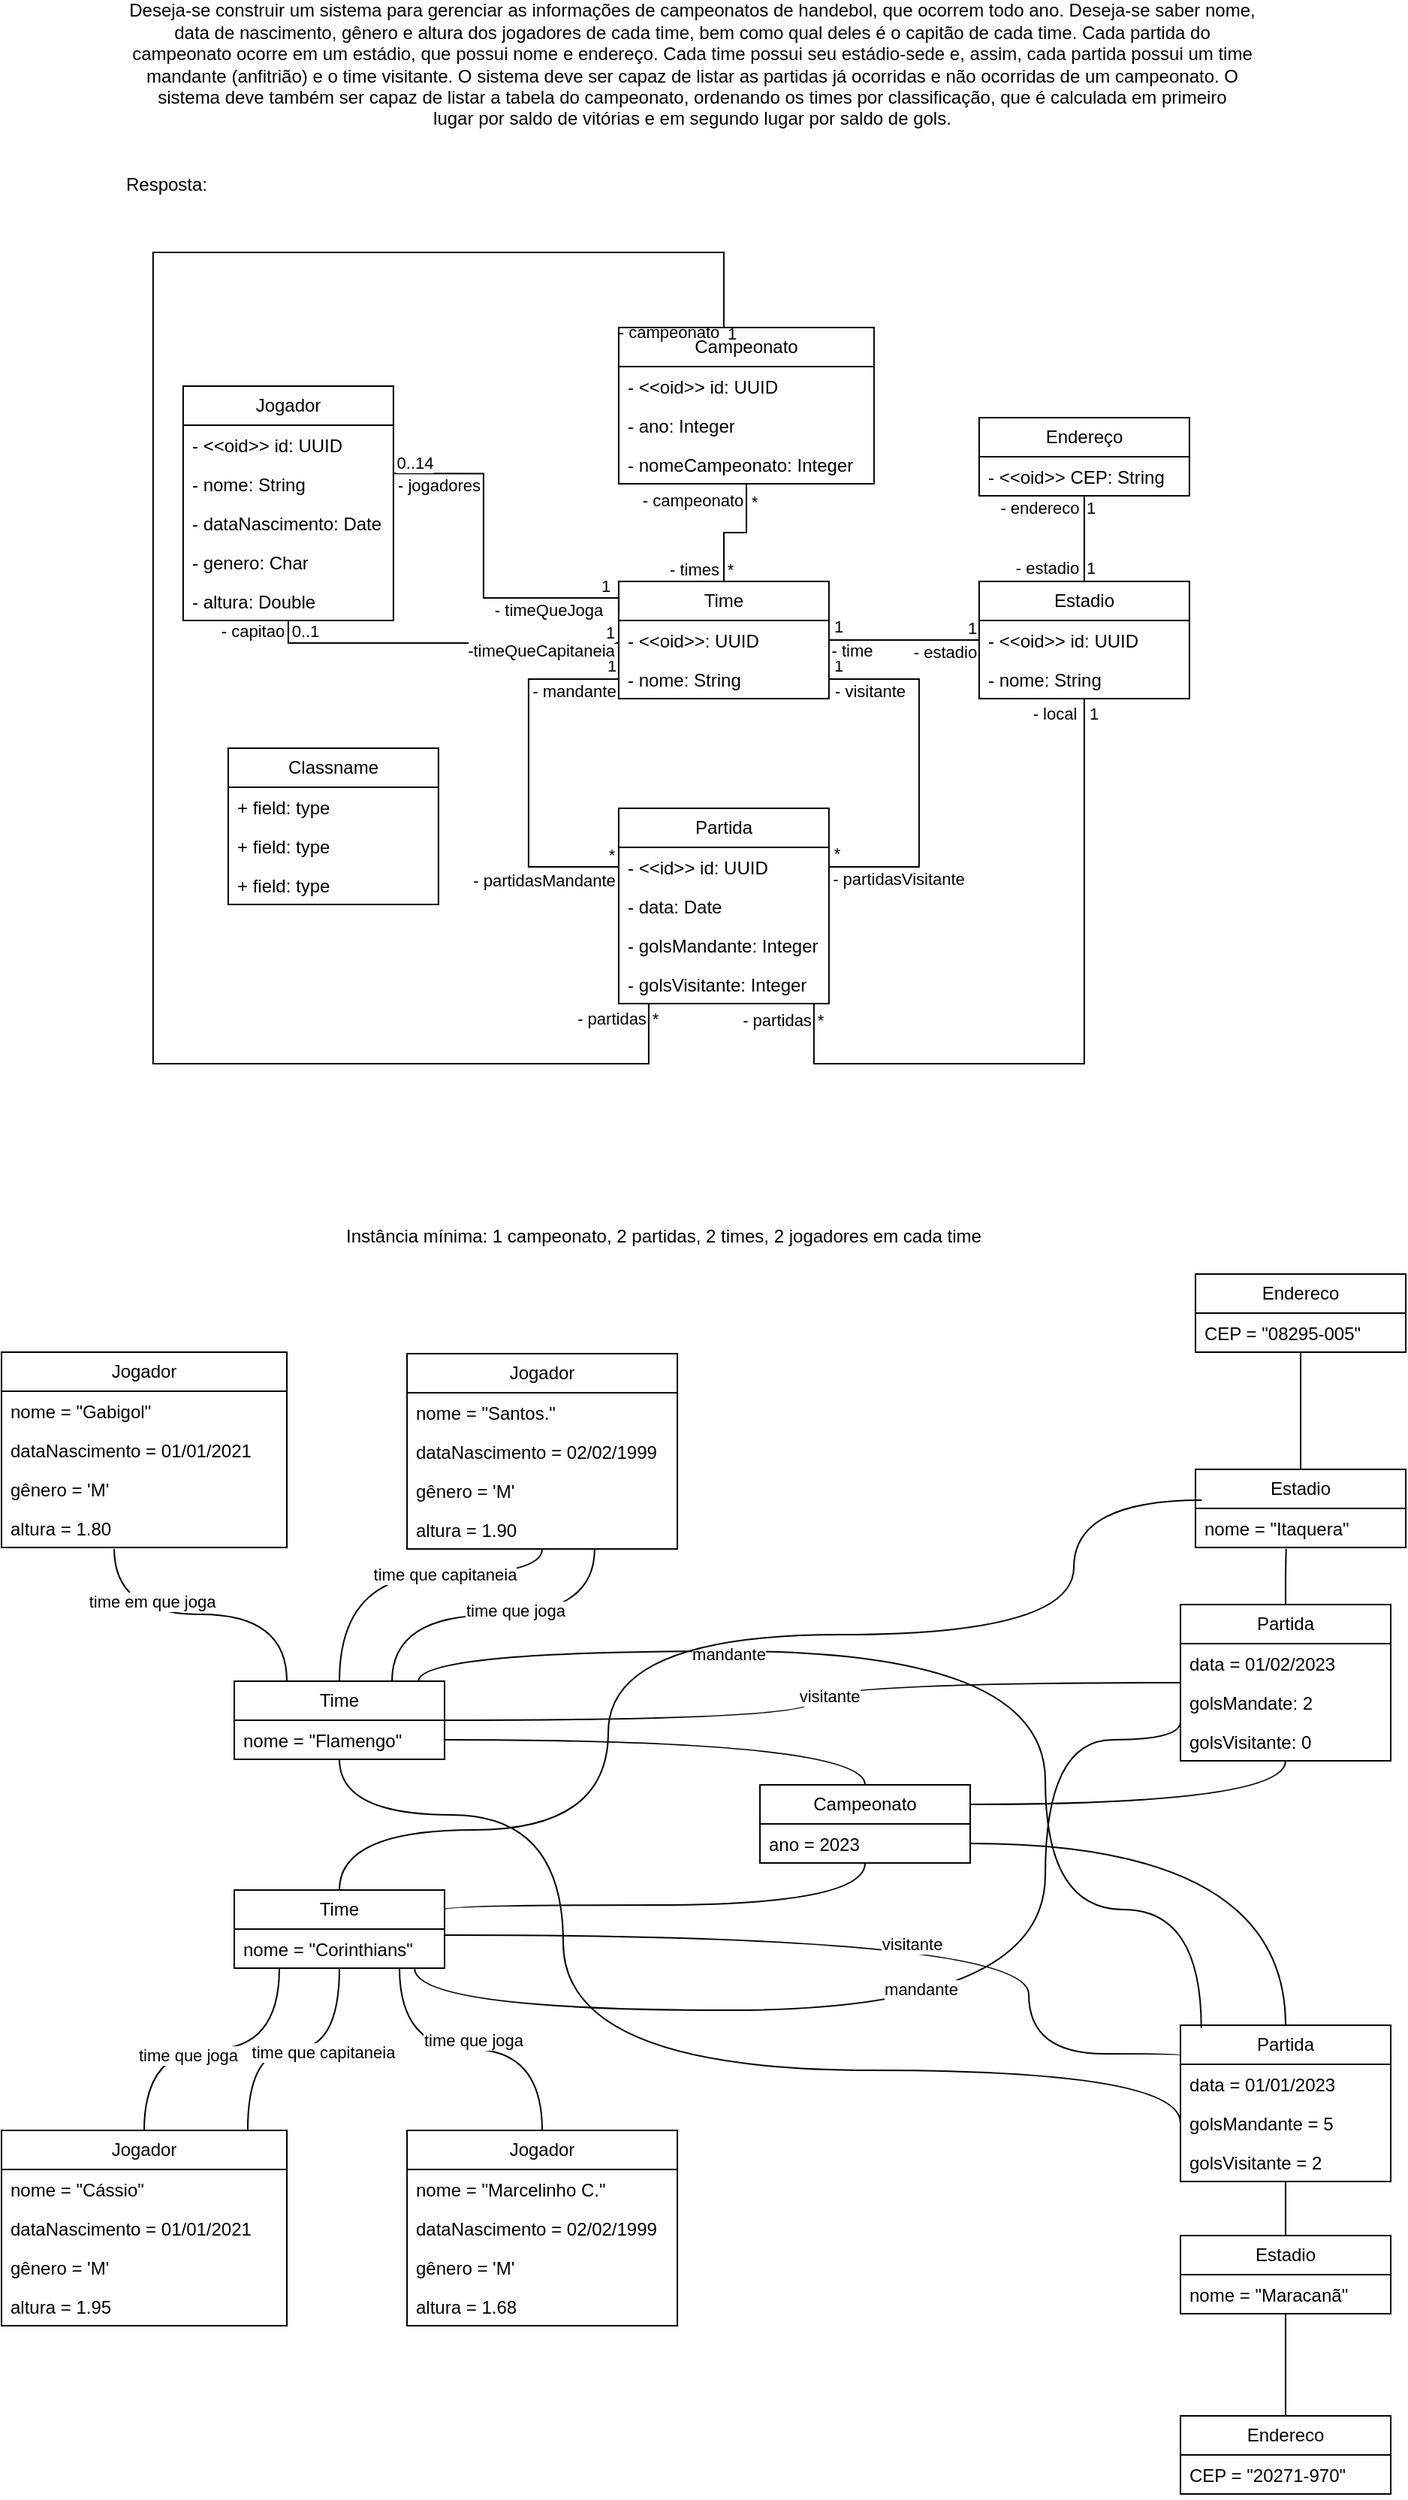 <mxfile version="21.2.8" type="device">
  <diagram id="C5RBs43oDa-KdzZeNtuy" name="Page-1">
    <mxGraphModel dx="2427" dy="958" grid="1" gridSize="10" guides="1" tooltips="1" connect="1" arrows="1" fold="1" page="1" pageScale="1" pageWidth="827" pageHeight="1169" math="0" shadow="0">
      <root>
        <mxCell id="WIyWlLk6GJQsqaUBKTNV-0" />
        <mxCell id="WIyWlLk6GJQsqaUBKTNV-1" parent="WIyWlLk6GJQsqaUBKTNV-0" />
        <mxCell id="G1ars9u8O8-HePyWM1Hm-0" value="&lt;div&gt;Deseja-se construir um sistema para gerenciar as informações de&amp;nbsp;&lt;span style=&quot;background-color: initial;&quot;&gt;campeonatos de handebol, que ocorrem todo ano. Deseja-se saber nome, data de nascimento, gênero e&amp;nbsp;&lt;/span&gt;&lt;span style=&quot;background-color: initial;&quot;&gt;altura dos jogadores de cada time, bem como qual deles é o capitão de cada time. Cada partida do&lt;/span&gt;&lt;/div&gt;&lt;div&gt;campeonato ocorre em um estádio, que possui nome e endereço. Cada time possui seu estádio-sede e,&amp;nbsp;&lt;span style=&quot;background-color: initial;&quot;&gt;assim, cada partida possui um time mandante (anfitrião) e o time visitante. O sistema deve ser capaz&amp;nbsp;&lt;/span&gt;&lt;span style=&quot;background-color: initial;&quot;&gt;de listar as partidas já ocorridas e não ocorridas de um campeonato. O sistema deve também ser capaz&amp;nbsp;&lt;/span&gt;&lt;span style=&quot;background-color: initial;&quot;&gt;de listar a tabela do campeonato, ordenando os times por classificação, que é calculada em primeiro&lt;/span&gt;&lt;/div&gt;&lt;div&gt;lugar por saldo de vitórias e em segundo lugar por saldo de gols.&lt;/div&gt;" style="text;html=1;strokeColor=none;fillColor=none;align=center;verticalAlign=middle;whiteSpace=wrap;rounded=0;" vertex="1" parent="WIyWlLk6GJQsqaUBKTNV-1">
          <mxGeometry x="40" y="80" width="760" height="30" as="geometry" />
        </mxCell>
        <mxCell id="G1ars9u8O8-HePyWM1Hm-1" value="Resposta:" style="text;html=1;strokeColor=none;fillColor=none;align=center;verticalAlign=middle;whiteSpace=wrap;rounded=0;" vertex="1" parent="WIyWlLk6GJQsqaUBKTNV-1">
          <mxGeometry x="40" y="160" width="60" height="30" as="geometry" />
        </mxCell>
        <mxCell id="G1ars9u8O8-HePyWM1Hm-2" value="Jogador" style="swimlane;fontStyle=0;childLayout=stackLayout;horizontal=1;startSize=26;fillColor=none;horizontalStack=0;resizeParent=1;resizeParentMax=0;resizeLast=0;collapsible=1;marginBottom=0;whiteSpace=wrap;html=1;" vertex="1" parent="WIyWlLk6GJQsqaUBKTNV-1">
          <mxGeometry x="80.95" y="309" width="140" height="156" as="geometry" />
        </mxCell>
        <mxCell id="G1ars9u8O8-HePyWM1Hm-3" value="- &amp;lt;&amp;lt;oid&amp;gt;&amp;gt; id: UUID" style="text;strokeColor=none;fillColor=none;align=left;verticalAlign=top;spacingLeft=4;spacingRight=4;overflow=hidden;rotatable=0;points=[[0,0.5],[1,0.5]];portConstraint=eastwest;whiteSpace=wrap;html=1;" vertex="1" parent="G1ars9u8O8-HePyWM1Hm-2">
          <mxGeometry y="26" width="140" height="26" as="geometry" />
        </mxCell>
        <mxCell id="G1ars9u8O8-HePyWM1Hm-4" value="- nome: String" style="text;strokeColor=none;fillColor=none;align=left;verticalAlign=top;spacingLeft=4;spacingRight=4;overflow=hidden;rotatable=0;points=[[0,0.5],[1,0.5]];portConstraint=eastwest;whiteSpace=wrap;html=1;" vertex="1" parent="G1ars9u8O8-HePyWM1Hm-2">
          <mxGeometry y="52" width="140" height="26" as="geometry" />
        </mxCell>
        <mxCell id="G1ars9u8O8-HePyWM1Hm-6" value="- dataNascimento: Date" style="text;strokeColor=none;fillColor=none;align=left;verticalAlign=top;spacingLeft=4;spacingRight=4;overflow=hidden;rotatable=0;points=[[0,0.5],[1,0.5]];portConstraint=eastwest;whiteSpace=wrap;html=1;" vertex="1" parent="G1ars9u8O8-HePyWM1Hm-2">
          <mxGeometry y="78" width="140" height="26" as="geometry" />
        </mxCell>
        <mxCell id="G1ars9u8O8-HePyWM1Hm-7" value="- genero: Char" style="text;strokeColor=none;fillColor=none;align=left;verticalAlign=top;spacingLeft=4;spacingRight=4;overflow=hidden;rotatable=0;points=[[0,0.5],[1,0.5]];portConstraint=eastwest;whiteSpace=wrap;html=1;" vertex="1" parent="G1ars9u8O8-HePyWM1Hm-2">
          <mxGeometry y="104" width="140" height="26" as="geometry" />
        </mxCell>
        <mxCell id="G1ars9u8O8-HePyWM1Hm-8" value="- altura: Double" style="text;strokeColor=none;fillColor=none;align=left;verticalAlign=top;spacingLeft=4;spacingRight=4;overflow=hidden;rotatable=0;points=[[0,0.5],[1,0.5]];portConstraint=eastwest;whiteSpace=wrap;html=1;" vertex="1" parent="G1ars9u8O8-HePyWM1Hm-2">
          <mxGeometry y="130" width="140" height="26" as="geometry" />
        </mxCell>
        <mxCell id="G1ars9u8O8-HePyWM1Hm-9" value="Time" style="swimlane;fontStyle=0;childLayout=stackLayout;horizontal=1;startSize=26;fillColor=none;horizontalStack=0;resizeParent=1;resizeParentMax=0;resizeLast=0;collapsible=1;marginBottom=0;whiteSpace=wrap;html=1;" vertex="1" parent="WIyWlLk6GJQsqaUBKTNV-1">
          <mxGeometry x="370.95" y="439" width="140" height="78" as="geometry" />
        </mxCell>
        <mxCell id="G1ars9u8O8-HePyWM1Hm-10" value="- &amp;lt;&amp;lt;oid&amp;gt;&amp;gt;: UUID" style="text;strokeColor=none;fillColor=none;align=left;verticalAlign=top;spacingLeft=4;spacingRight=4;overflow=hidden;rotatable=0;points=[[0,0.5],[1,0.5]];portConstraint=eastwest;whiteSpace=wrap;html=1;" vertex="1" parent="G1ars9u8O8-HePyWM1Hm-9">
          <mxGeometry y="26" width="140" height="26" as="geometry" />
        </mxCell>
        <mxCell id="G1ars9u8O8-HePyWM1Hm-13" value="- nome: String" style="text;strokeColor=none;fillColor=none;align=left;verticalAlign=top;spacingLeft=4;spacingRight=4;overflow=hidden;rotatable=0;points=[[0,0.5],[1,0.5]];portConstraint=eastwest;whiteSpace=wrap;html=1;" vertex="1" parent="G1ars9u8O8-HePyWM1Hm-9">
          <mxGeometry y="52" width="140" height="26" as="geometry" />
        </mxCell>
        <mxCell id="G1ars9u8O8-HePyWM1Hm-14" value="Estadio" style="swimlane;fontStyle=0;childLayout=stackLayout;horizontal=1;startSize=26;fillColor=none;horizontalStack=0;resizeParent=1;resizeParentMax=0;resizeLast=0;collapsible=1;marginBottom=0;whiteSpace=wrap;html=1;" vertex="1" parent="WIyWlLk6GJQsqaUBKTNV-1">
          <mxGeometry x="610.95" y="439" width="140" height="78" as="geometry" />
        </mxCell>
        <mxCell id="G1ars9u8O8-HePyWM1Hm-15" value="- &amp;lt;&amp;lt;oid&amp;gt;&amp;gt; id: UUID" style="text;strokeColor=none;fillColor=none;align=left;verticalAlign=top;spacingLeft=4;spacingRight=4;overflow=hidden;rotatable=0;points=[[0,0.5],[1,0.5]];portConstraint=eastwest;whiteSpace=wrap;html=1;" vertex="1" parent="G1ars9u8O8-HePyWM1Hm-14">
          <mxGeometry y="26" width="140" height="26" as="geometry" />
        </mxCell>
        <mxCell id="G1ars9u8O8-HePyWM1Hm-16" value="- nome: String" style="text;strokeColor=none;fillColor=none;align=left;verticalAlign=top;spacingLeft=4;spacingRight=4;overflow=hidden;rotatable=0;points=[[0,0.5],[1,0.5]];portConstraint=eastwest;whiteSpace=wrap;html=1;" vertex="1" parent="G1ars9u8O8-HePyWM1Hm-14">
          <mxGeometry y="52" width="140" height="26" as="geometry" />
        </mxCell>
        <mxCell id="G1ars9u8O8-HePyWM1Hm-21" style="edgeStyle=orthogonalEdgeStyle;rounded=0;orthogonalLoop=1;jettySize=auto;html=1;endArrow=none;endFill=0;" edge="1" parent="WIyWlLk6GJQsqaUBKTNV-1" source="G1ars9u8O8-HePyWM1Hm-18" target="G1ars9u8O8-HePyWM1Hm-14">
          <mxGeometry relative="1" as="geometry" />
        </mxCell>
        <mxCell id="G1ars9u8O8-HePyWM1Hm-22" value="1" style="edgeLabel;html=1;align=center;verticalAlign=middle;resizable=0;points=[];" vertex="1" connectable="0" parent="G1ars9u8O8-HePyWM1Hm-21">
          <mxGeometry x="0.737" y="-1" relative="1" as="geometry">
            <mxPoint x="5" y="-2" as="offset" />
          </mxGeometry>
        </mxCell>
        <mxCell id="G1ars9u8O8-HePyWM1Hm-23" value="- estadio" style="edgeLabel;html=1;align=center;verticalAlign=middle;resizable=0;points=[];" vertex="1" connectable="0" parent="G1ars9u8O8-HePyWM1Hm-21">
          <mxGeometry x="0.667" y="-1" relative="1" as="geometry">
            <mxPoint x="-24" as="offset" />
          </mxGeometry>
        </mxCell>
        <mxCell id="G1ars9u8O8-HePyWM1Hm-24" value="1" style="edgeLabel;html=1;align=center;verticalAlign=middle;resizable=0;points=[];" vertex="1" connectable="0" parent="G1ars9u8O8-HePyWM1Hm-21">
          <mxGeometry x="-0.737" y="1" relative="1" as="geometry">
            <mxPoint x="3" as="offset" />
          </mxGeometry>
        </mxCell>
        <mxCell id="G1ars9u8O8-HePyWM1Hm-25" value="- endereco" style="edgeLabel;html=1;align=center;verticalAlign=middle;resizable=0;points=[];" vertex="1" connectable="0" parent="G1ars9u8O8-HePyWM1Hm-21">
          <mxGeometry x="-0.789" y="-1" relative="1" as="geometry">
            <mxPoint x="-29" y="2" as="offset" />
          </mxGeometry>
        </mxCell>
        <mxCell id="G1ars9u8O8-HePyWM1Hm-18" value="Endereço" style="swimlane;fontStyle=0;childLayout=stackLayout;horizontal=1;startSize=26;fillColor=none;horizontalStack=0;resizeParent=1;resizeParentMax=0;resizeLast=0;collapsible=1;marginBottom=0;whiteSpace=wrap;html=1;" vertex="1" parent="WIyWlLk6GJQsqaUBKTNV-1">
          <mxGeometry x="610.95" y="330" width="140" height="52" as="geometry" />
        </mxCell>
        <mxCell id="G1ars9u8O8-HePyWM1Hm-19" value="- &amp;lt;&amp;lt;oid&amp;gt;&amp;gt; CEP: String" style="text;strokeColor=none;fillColor=none;align=left;verticalAlign=top;spacingLeft=4;spacingRight=4;overflow=hidden;rotatable=0;points=[[0,0.5],[1,0.5]];portConstraint=eastwest;whiteSpace=wrap;html=1;" vertex="1" parent="G1ars9u8O8-HePyWM1Hm-18">
          <mxGeometry y="26" width="140" height="26" as="geometry" />
        </mxCell>
        <mxCell id="G1ars9u8O8-HePyWM1Hm-32" style="edgeStyle=orthogonalEdgeStyle;rounded=0;orthogonalLoop=1;jettySize=auto;html=1;entryX=0.998;entryY=0.237;entryDx=0;entryDy=0;entryPerimeter=0;endArrow=none;endFill=0;exitX=0;exitY=0.25;exitDx=0;exitDy=0;" edge="1" parent="WIyWlLk6GJQsqaUBKTNV-1" source="G1ars9u8O8-HePyWM1Hm-9" target="G1ars9u8O8-HePyWM1Hm-4">
          <mxGeometry relative="1" as="geometry">
            <Array as="points">
              <mxPoint x="370.95" y="450" />
              <mxPoint x="280.95" y="450" />
              <mxPoint x="280.95" y="367" />
            </Array>
          </mxGeometry>
        </mxCell>
        <mxCell id="G1ars9u8O8-HePyWM1Hm-33" value="0..14" style="edgeLabel;html=1;align=center;verticalAlign=middle;resizable=0;points=[];" vertex="1" connectable="0" parent="G1ars9u8O8-HePyWM1Hm-32">
          <mxGeometry x="-0.706" y="-2" relative="1" as="geometry">
            <mxPoint x="-109" y="-88" as="offset" />
          </mxGeometry>
        </mxCell>
        <mxCell id="G1ars9u8O8-HePyWM1Hm-34" value="- jogadores" style="edgeLabel;html=1;align=center;verticalAlign=middle;resizable=0;points=[];" vertex="1" connectable="0" parent="G1ars9u8O8-HePyWM1Hm-32">
          <mxGeometry x="0.897" relative="1" as="geometry">
            <mxPoint x="17" y="8" as="offset" />
          </mxGeometry>
        </mxCell>
        <mxCell id="G1ars9u8O8-HePyWM1Hm-35" value="1" style="edgeLabel;html=1;align=center;verticalAlign=middle;resizable=0;points=[];" vertex="1" connectable="0" parent="G1ars9u8O8-HePyWM1Hm-32">
          <mxGeometry x="-0.849" y="-1" relative="1" as="geometry">
            <mxPoint y="-7" as="offset" />
          </mxGeometry>
        </mxCell>
        <mxCell id="G1ars9u8O8-HePyWM1Hm-36" value="- timeQueJoga" style="edgeLabel;html=1;align=center;verticalAlign=middle;resizable=0;points=[];" vertex="1" connectable="0" parent="G1ars9u8O8-HePyWM1Hm-32">
          <mxGeometry x="-0.781" y="2" relative="1" as="geometry">
            <mxPoint x="-29" y="6" as="offset" />
          </mxGeometry>
        </mxCell>
        <mxCell id="G1ars9u8O8-HePyWM1Hm-106" style="edgeStyle=orthogonalEdgeStyle;rounded=0;orthogonalLoop=1;jettySize=auto;html=1;endArrow=none;endFill=0;" edge="1" parent="WIyWlLk6GJQsqaUBKTNV-1" source="G1ars9u8O8-HePyWM1Hm-37" target="G1ars9u8O8-HePyWM1Hm-14">
          <mxGeometry relative="1" as="geometry">
            <Array as="points">
              <mxPoint x="500.95" y="760" />
              <mxPoint x="680.95" y="760" />
            </Array>
          </mxGeometry>
        </mxCell>
        <mxCell id="G1ars9u8O8-HePyWM1Hm-107" value="1" style="edgeLabel;html=1;align=center;verticalAlign=middle;resizable=0;points=[];" vertex="1" connectable="0" parent="G1ars9u8O8-HePyWM1Hm-106">
          <mxGeometry x="0.934" y="-3" relative="1" as="geometry">
            <mxPoint x="3" y="-6" as="offset" />
          </mxGeometry>
        </mxCell>
        <mxCell id="G1ars9u8O8-HePyWM1Hm-108" value="- local" style="edgeLabel;html=1;align=center;verticalAlign=middle;resizable=0;points=[];" vertex="1" connectable="0" parent="G1ars9u8O8-HePyWM1Hm-106">
          <mxGeometry x="0.946" relative="1" as="geometry">
            <mxPoint x="-20" y="-3" as="offset" />
          </mxGeometry>
        </mxCell>
        <mxCell id="G1ars9u8O8-HePyWM1Hm-109" value="*" style="edgeLabel;html=1;align=center;verticalAlign=middle;resizable=0;points=[];" vertex="1" connectable="0" parent="G1ars9u8O8-HePyWM1Hm-106">
          <mxGeometry x="-0.955" y="1" relative="1" as="geometry">
            <mxPoint x="3" as="offset" />
          </mxGeometry>
        </mxCell>
        <mxCell id="G1ars9u8O8-HePyWM1Hm-110" value="- partidas" style="edgeLabel;html=1;align=center;verticalAlign=middle;resizable=0;points=[];" vertex="1" connectable="0" parent="G1ars9u8O8-HePyWM1Hm-106">
          <mxGeometry x="-0.955" relative="1" as="geometry">
            <mxPoint x="-25" as="offset" />
          </mxGeometry>
        </mxCell>
        <mxCell id="G1ars9u8O8-HePyWM1Hm-37" value="Partida" style="swimlane;fontStyle=0;childLayout=stackLayout;horizontal=1;startSize=26;fillColor=none;horizontalStack=0;resizeParent=1;resizeParentMax=0;resizeLast=0;collapsible=1;marginBottom=0;whiteSpace=wrap;html=1;" vertex="1" parent="WIyWlLk6GJQsqaUBKTNV-1">
          <mxGeometry x="370.95" y="590" width="140" height="130" as="geometry" />
        </mxCell>
        <mxCell id="G1ars9u8O8-HePyWM1Hm-38" value="- &amp;lt;&amp;lt;id&amp;gt;&amp;gt; id: UUID" style="text;strokeColor=none;fillColor=none;align=left;verticalAlign=top;spacingLeft=4;spacingRight=4;overflow=hidden;rotatable=0;points=[[0,0.5],[1,0.5]];portConstraint=eastwest;whiteSpace=wrap;html=1;" vertex="1" parent="G1ars9u8O8-HePyWM1Hm-37">
          <mxGeometry y="26" width="140" height="26" as="geometry" />
        </mxCell>
        <mxCell id="G1ars9u8O8-HePyWM1Hm-39" value="- data: Date" style="text;strokeColor=none;fillColor=none;align=left;verticalAlign=top;spacingLeft=4;spacingRight=4;overflow=hidden;rotatable=0;points=[[0,0.5],[1,0.5]];portConstraint=eastwest;whiteSpace=wrap;html=1;" vertex="1" parent="G1ars9u8O8-HePyWM1Hm-37">
          <mxGeometry y="52" width="140" height="26" as="geometry" />
        </mxCell>
        <mxCell id="G1ars9u8O8-HePyWM1Hm-182" value="- golsMandante: Integer" style="text;strokeColor=none;fillColor=none;align=left;verticalAlign=top;spacingLeft=4;spacingRight=4;overflow=hidden;rotatable=0;points=[[0,0.5],[1,0.5]];portConstraint=eastwest;whiteSpace=wrap;html=1;" vertex="1" parent="G1ars9u8O8-HePyWM1Hm-37">
          <mxGeometry y="78" width="140" height="26" as="geometry" />
        </mxCell>
        <mxCell id="G1ars9u8O8-HePyWM1Hm-183" value="- golsVisitante: Integer" style="text;strokeColor=none;fillColor=none;align=left;verticalAlign=top;spacingLeft=4;spacingRight=4;overflow=hidden;rotatable=0;points=[[0,0.5],[1,0.5]];portConstraint=eastwest;whiteSpace=wrap;html=1;" vertex="1" parent="G1ars9u8O8-HePyWM1Hm-37">
          <mxGeometry y="104" width="140" height="26" as="geometry" />
        </mxCell>
        <mxCell id="G1ars9u8O8-HePyWM1Hm-58" style="edgeStyle=orthogonalEdgeStyle;rounded=0;orthogonalLoop=1;jettySize=auto;html=1;endArrow=none;endFill=0;" edge="1" parent="WIyWlLk6GJQsqaUBKTNV-1" source="G1ars9u8O8-HePyWM1Hm-53" target="G1ars9u8O8-HePyWM1Hm-9">
          <mxGeometry relative="1" as="geometry" />
        </mxCell>
        <mxCell id="G1ars9u8O8-HePyWM1Hm-59" value="*" style="edgeLabel;html=1;align=center;verticalAlign=middle;resizable=0;points=[];" vertex="1" connectable="0" parent="G1ars9u8O8-HePyWM1Hm-58">
          <mxGeometry x="0.776" y="-1" relative="1" as="geometry">
            <mxPoint x="5" y="1" as="offset" />
          </mxGeometry>
        </mxCell>
        <mxCell id="G1ars9u8O8-HePyWM1Hm-60" value="- times" style="edgeLabel;html=1;align=center;verticalAlign=middle;resizable=0;points=[];" vertex="1" connectable="0" parent="G1ars9u8O8-HePyWM1Hm-58">
          <mxGeometry x="0.783" relative="1" as="geometry">
            <mxPoint x="-20" as="offset" />
          </mxGeometry>
        </mxCell>
        <mxCell id="G1ars9u8O8-HePyWM1Hm-61" value="*" style="edgeLabel;html=1;align=center;verticalAlign=middle;resizable=0;points=[];" vertex="1" connectable="0" parent="G1ars9u8O8-HePyWM1Hm-58">
          <mxGeometry x="-0.914" relative="1" as="geometry">
            <mxPoint x="5" y="8" as="offset" />
          </mxGeometry>
        </mxCell>
        <mxCell id="G1ars9u8O8-HePyWM1Hm-62" value="- campeonato" style="edgeLabel;html=1;align=center;verticalAlign=middle;resizable=0;points=[];" vertex="1" connectable="0" parent="G1ars9u8O8-HePyWM1Hm-58">
          <mxGeometry x="-0.805" y="1" relative="1" as="geometry">
            <mxPoint x="-37" y="3" as="offset" />
          </mxGeometry>
        </mxCell>
        <mxCell id="G1ars9u8O8-HePyWM1Hm-63" style="edgeStyle=orthogonalEdgeStyle;rounded=0;orthogonalLoop=1;jettySize=auto;html=1;exitX=0.5;exitY=0;exitDx=0;exitDy=0;endArrow=none;endFill=0;" edge="1" parent="WIyWlLk6GJQsqaUBKTNV-1" source="G1ars9u8O8-HePyWM1Hm-53" target="G1ars9u8O8-HePyWM1Hm-37">
          <mxGeometry relative="1" as="geometry">
            <Array as="points">
              <mxPoint x="440.95" y="220" />
              <mxPoint x="60.95" y="220" />
              <mxPoint x="60.95" y="760" />
              <mxPoint x="390.95" y="760" />
            </Array>
          </mxGeometry>
        </mxCell>
        <mxCell id="G1ars9u8O8-HePyWM1Hm-74" value="*" style="edgeLabel;html=1;align=center;verticalAlign=middle;resizable=0;points=[];" vertex="1" connectable="0" parent="G1ars9u8O8-HePyWM1Hm-63">
          <mxGeometry x="0.986" y="1" relative="1" as="geometry">
            <mxPoint x="5" as="offset" />
          </mxGeometry>
        </mxCell>
        <mxCell id="G1ars9u8O8-HePyWM1Hm-75" value="- partidas" style="edgeLabel;html=1;align=center;verticalAlign=middle;resizable=0;points=[];" vertex="1" connectable="0" parent="G1ars9u8O8-HePyWM1Hm-63">
          <mxGeometry x="0.984" y="3" relative="1" as="geometry">
            <mxPoint x="-22" y="-1" as="offset" />
          </mxGeometry>
        </mxCell>
        <mxCell id="G1ars9u8O8-HePyWM1Hm-76" value="1" style="edgeLabel;html=1;align=center;verticalAlign=middle;resizable=0;points=[];" vertex="1" connectable="0" parent="G1ars9u8O8-HePyWM1Hm-63">
          <mxGeometry x="-0.978" relative="1" as="geometry">
            <mxPoint x="5" y="4" as="offset" />
          </mxGeometry>
        </mxCell>
        <mxCell id="G1ars9u8O8-HePyWM1Hm-77" value="- campeonato" style="edgeLabel;html=1;align=center;verticalAlign=middle;resizable=0;points=[];" vertex="1" connectable="0" parent="G1ars9u8O8-HePyWM1Hm-63">
          <mxGeometry x="-0.943" y="-1" relative="1" as="geometry">
            <mxPoint x="-38" y="26" as="offset" />
          </mxGeometry>
        </mxCell>
        <mxCell id="G1ars9u8O8-HePyWM1Hm-53" value="Campeonato" style="swimlane;fontStyle=0;childLayout=stackLayout;horizontal=1;startSize=26;fillColor=none;horizontalStack=0;resizeParent=1;resizeParentMax=0;resizeLast=0;collapsible=1;marginBottom=0;whiteSpace=wrap;html=1;" vertex="1" parent="WIyWlLk6GJQsqaUBKTNV-1">
          <mxGeometry x="370.95" y="270" width="170" height="104" as="geometry" />
        </mxCell>
        <mxCell id="G1ars9u8O8-HePyWM1Hm-56" value="- &amp;lt;&amp;lt;oid&amp;gt;&amp;gt; id: UUID" style="text;strokeColor=none;fillColor=none;align=left;verticalAlign=top;spacingLeft=4;spacingRight=4;overflow=hidden;rotatable=0;points=[[0,0.5],[1,0.5]];portConstraint=eastwest;whiteSpace=wrap;html=1;" vertex="1" parent="G1ars9u8O8-HePyWM1Hm-53">
          <mxGeometry y="26" width="170" height="26" as="geometry" />
        </mxCell>
        <mxCell id="G1ars9u8O8-HePyWM1Hm-57" value="- ano: Integer" style="text;strokeColor=none;fillColor=none;align=left;verticalAlign=top;spacingLeft=4;spacingRight=4;overflow=hidden;rotatable=0;points=[[0,0.5],[1,0.5]];portConstraint=eastwest;whiteSpace=wrap;html=1;" vertex="1" parent="G1ars9u8O8-HePyWM1Hm-53">
          <mxGeometry y="52" width="170" height="26" as="geometry" />
        </mxCell>
        <mxCell id="G1ars9u8O8-HePyWM1Hm-184" value="- nomeCampeonato: Integer" style="text;strokeColor=none;fillColor=none;align=left;verticalAlign=top;spacingLeft=4;spacingRight=4;overflow=hidden;rotatable=0;points=[[0,0.5],[1,0.5]];portConstraint=eastwest;whiteSpace=wrap;html=1;" vertex="1" parent="G1ars9u8O8-HePyWM1Hm-53">
          <mxGeometry y="78" width="170" height="26" as="geometry" />
        </mxCell>
        <mxCell id="G1ars9u8O8-HePyWM1Hm-64" style="edgeStyle=orthogonalEdgeStyle;rounded=0;orthogonalLoop=1;jettySize=auto;html=1;endArrow=none;endFill=0;" edge="1" parent="WIyWlLk6GJQsqaUBKTNV-1" source="G1ars9u8O8-HePyWM1Hm-38">
          <mxGeometry relative="1" as="geometry">
            <mxPoint x="370.95" y="504" as="targetPoint" />
            <Array as="points">
              <mxPoint x="310.95" y="629" />
              <mxPoint x="310.95" y="504" />
              <mxPoint x="370.95" y="504" />
            </Array>
          </mxGeometry>
        </mxCell>
        <mxCell id="G1ars9u8O8-HePyWM1Hm-67" value="- partidasMandante" style="edgeLabel;html=1;align=center;verticalAlign=middle;resizable=0;points=[];" vertex="1" connectable="0" parent="G1ars9u8O8-HePyWM1Hm-64">
          <mxGeometry x="-0.822" y="1" relative="1" as="geometry">
            <mxPoint x="-28" y="8" as="offset" />
          </mxGeometry>
        </mxCell>
        <mxCell id="G1ars9u8O8-HePyWM1Hm-68" value="*" style="edgeLabel;html=1;align=center;verticalAlign=middle;resizable=0;points=[];" vertex="1" connectable="0" parent="G1ars9u8O8-HePyWM1Hm-64">
          <mxGeometry x="-0.839" y="-1" relative="1" as="geometry">
            <mxPoint x="14" y="-7" as="offset" />
          </mxGeometry>
        </mxCell>
        <mxCell id="G1ars9u8O8-HePyWM1Hm-70" value="1" style="edgeLabel;html=1;align=center;verticalAlign=middle;resizable=0;points=[];" vertex="1" connectable="0" parent="G1ars9u8O8-HePyWM1Hm-64">
          <mxGeometry x="0.897" relative="1" as="geometry">
            <mxPoint x="7" y="-9" as="offset" />
          </mxGeometry>
        </mxCell>
        <mxCell id="G1ars9u8O8-HePyWM1Hm-71" value="- mandante" style="edgeLabel;html=1;align=center;verticalAlign=middle;resizable=0;points=[];" vertex="1" connectable="0" parent="G1ars9u8O8-HePyWM1Hm-64">
          <mxGeometry x="0.862" y="1" relative="1" as="geometry">
            <mxPoint x="-13" y="9" as="offset" />
          </mxGeometry>
        </mxCell>
        <mxCell id="G1ars9u8O8-HePyWM1Hm-65" style="edgeStyle=orthogonalEdgeStyle;rounded=0;orthogonalLoop=1;jettySize=auto;html=1;entryX=1;entryY=0.5;entryDx=0;entryDy=0;endArrow=none;endFill=0;" edge="1" parent="WIyWlLk6GJQsqaUBKTNV-1" source="G1ars9u8O8-HePyWM1Hm-13" target="G1ars9u8O8-HePyWM1Hm-38">
          <mxGeometry relative="1" as="geometry">
            <Array as="points">
              <mxPoint x="570.95" y="504" />
              <mxPoint x="570.95" y="629" />
            </Array>
          </mxGeometry>
        </mxCell>
        <mxCell id="G1ars9u8O8-HePyWM1Hm-66" value="- partidasVisitante" style="edgeLabel;html=1;align=center;verticalAlign=middle;resizable=0;points=[];" vertex="1" connectable="0" parent="G1ars9u8O8-HePyWM1Hm-65">
          <mxGeometry x="0.881" y="1" relative="1" as="geometry">
            <mxPoint x="31" y="7" as="offset" />
          </mxGeometry>
        </mxCell>
        <mxCell id="G1ars9u8O8-HePyWM1Hm-69" value="*" style="edgeLabel;html=1;align=center;verticalAlign=middle;resizable=0;points=[];" vertex="1" connectable="0" parent="G1ars9u8O8-HePyWM1Hm-65">
          <mxGeometry x="0.91" y="1" relative="1" as="geometry">
            <mxPoint x="-6" y="-10" as="offset" />
          </mxGeometry>
        </mxCell>
        <mxCell id="G1ars9u8O8-HePyWM1Hm-72" value="1" style="edgeLabel;html=1;align=center;verticalAlign=middle;resizable=0;points=[];" vertex="1" connectable="0" parent="G1ars9u8O8-HePyWM1Hm-65">
          <mxGeometry x="-0.898" y="-1" relative="1" as="geometry">
            <mxPoint x="-7" y="-10" as="offset" />
          </mxGeometry>
        </mxCell>
        <mxCell id="G1ars9u8O8-HePyWM1Hm-73" value="- visitante" style="edgeLabel;html=1;align=center;verticalAlign=middle;resizable=0;points=[];" vertex="1" connectable="0" parent="G1ars9u8O8-HePyWM1Hm-65">
          <mxGeometry x="-0.829" relative="1" as="geometry">
            <mxPoint x="6" y="8" as="offset" />
          </mxGeometry>
        </mxCell>
        <mxCell id="G1ars9u8O8-HePyWM1Hm-152" style="edgeStyle=orthogonalEdgeStyle;orthogonalLoop=1;jettySize=auto;html=1;exitX=1;exitY=0.25;exitDx=0;exitDy=0;endArrow=none;endFill=0;curved=1;" edge="1" parent="WIyWlLk6GJQsqaUBKTNV-1" source="G1ars9u8O8-HePyWM1Hm-78" target="G1ars9u8O8-HePyWM1Hm-82">
          <mxGeometry relative="1" as="geometry" />
        </mxCell>
        <mxCell id="G1ars9u8O8-HePyWM1Hm-78" value="Campeonato" style="swimlane;fontStyle=0;childLayout=stackLayout;horizontal=1;startSize=26;fillColor=none;horizontalStack=0;resizeParent=1;resizeParentMax=0;resizeLast=0;collapsible=1;marginBottom=0;whiteSpace=wrap;html=1;" vertex="1" parent="WIyWlLk6GJQsqaUBKTNV-1">
          <mxGeometry x="465" y="1240" width="140" height="52" as="geometry" />
        </mxCell>
        <mxCell id="G1ars9u8O8-HePyWM1Hm-79" value="ano = 2023" style="text;strokeColor=none;fillColor=none;align=left;verticalAlign=top;spacingLeft=4;spacingRight=4;overflow=hidden;rotatable=0;points=[[0,0.5],[1,0.5]];portConstraint=eastwest;whiteSpace=wrap;html=1;" vertex="1" parent="G1ars9u8O8-HePyWM1Hm-78">
          <mxGeometry y="26" width="140" height="26" as="geometry" />
        </mxCell>
        <mxCell id="G1ars9u8O8-HePyWM1Hm-148" style="edgeStyle=orthogonalEdgeStyle;orthogonalLoop=1;jettySize=auto;html=1;endArrow=none;endFill=0;curved=1;" edge="1" parent="WIyWlLk6GJQsqaUBKTNV-1" source="G1ars9u8O8-HePyWM1Hm-82" target="G1ars9u8O8-HePyWM1Hm-90">
          <mxGeometry relative="1" as="geometry" />
        </mxCell>
        <mxCell id="G1ars9u8O8-HePyWM1Hm-159" value="visitante" style="edgeLabel;html=1;align=center;verticalAlign=middle;resizable=0;points=[];" vertex="1" connectable="0" parent="G1ars9u8O8-HePyWM1Hm-148">
          <mxGeometry x="-0.126" y="-1" relative="1" as="geometry">
            <mxPoint x="-9" y="10" as="offset" />
          </mxGeometry>
        </mxCell>
        <mxCell id="G1ars9u8O8-HePyWM1Hm-157" style="edgeStyle=orthogonalEdgeStyle;rounded=0;orthogonalLoop=1;jettySize=auto;html=1;entryX=0.431;entryY=1.036;entryDx=0;entryDy=0;entryPerimeter=0;endArrow=none;endFill=0;" edge="1" parent="WIyWlLk6GJQsqaUBKTNV-1" source="G1ars9u8O8-HePyWM1Hm-82" target="G1ars9u8O8-HePyWM1Hm-113">
          <mxGeometry relative="1" as="geometry" />
        </mxCell>
        <mxCell id="G1ars9u8O8-HePyWM1Hm-82" value="Partida" style="swimlane;fontStyle=0;childLayout=stackLayout;horizontal=1;startSize=26;fillColor=none;horizontalStack=0;resizeParent=1;resizeParentMax=0;resizeLast=0;collapsible=1;marginBottom=0;whiteSpace=wrap;html=1;" vertex="1" parent="WIyWlLk6GJQsqaUBKTNV-1">
          <mxGeometry x="745" y="1120" width="140" height="104" as="geometry" />
        </mxCell>
        <mxCell id="G1ars9u8O8-HePyWM1Hm-83" value="data = 01/02/2023" style="text;strokeColor=none;fillColor=none;align=left;verticalAlign=top;spacingLeft=4;spacingRight=4;overflow=hidden;rotatable=0;points=[[0,0.5],[1,0.5]];portConstraint=eastwest;whiteSpace=wrap;html=1;" vertex="1" parent="G1ars9u8O8-HePyWM1Hm-82">
          <mxGeometry y="26" width="140" height="26" as="geometry" />
        </mxCell>
        <mxCell id="G1ars9u8O8-HePyWM1Hm-185" value="golsMandate: 2" style="text;strokeColor=none;fillColor=none;align=left;verticalAlign=top;spacingLeft=4;spacingRight=4;overflow=hidden;rotatable=0;points=[[0,0.5],[1,0.5]];portConstraint=eastwest;whiteSpace=wrap;html=1;" vertex="1" parent="G1ars9u8O8-HePyWM1Hm-82">
          <mxGeometry y="52" width="140" height="26" as="geometry" />
        </mxCell>
        <mxCell id="G1ars9u8O8-HePyWM1Hm-186" value="golsVisitante: 0" style="text;strokeColor=none;fillColor=none;align=left;verticalAlign=top;spacingLeft=4;spacingRight=4;overflow=hidden;rotatable=0;points=[[0,0.5],[1,0.5]];portConstraint=eastwest;whiteSpace=wrap;html=1;" vertex="1" parent="G1ars9u8O8-HePyWM1Hm-82">
          <mxGeometry y="78" width="140" height="26" as="geometry" />
        </mxCell>
        <mxCell id="G1ars9u8O8-HePyWM1Hm-142" style="edgeStyle=orthogonalEdgeStyle;rounded=0;orthogonalLoop=1;jettySize=auto;html=1;endArrow=none;endFill=0;" edge="1" parent="WIyWlLk6GJQsqaUBKTNV-1" source="G1ars9u8O8-HePyWM1Hm-86" target="G1ars9u8O8-HePyWM1Hm-114">
          <mxGeometry relative="1" as="geometry" />
        </mxCell>
        <mxCell id="G1ars9u8O8-HePyWM1Hm-86" value="Partida" style="swimlane;fontStyle=0;childLayout=stackLayout;horizontal=1;startSize=26;fillColor=none;horizontalStack=0;resizeParent=1;resizeParentMax=0;resizeLast=0;collapsible=1;marginBottom=0;whiteSpace=wrap;html=1;" vertex="1" parent="WIyWlLk6GJQsqaUBKTNV-1">
          <mxGeometry x="745" y="1400" width="140" height="104" as="geometry">
            <mxRectangle x="761" y="1490" width="80" height="30" as="alternateBounds" />
          </mxGeometry>
        </mxCell>
        <mxCell id="G1ars9u8O8-HePyWM1Hm-87" value="data = 01/01/2023" style="text;strokeColor=none;fillColor=none;align=left;verticalAlign=top;spacingLeft=4;spacingRight=4;overflow=hidden;rotatable=0;points=[[0,0.5],[1,0.5]];portConstraint=eastwest;whiteSpace=wrap;html=1;" vertex="1" parent="G1ars9u8O8-HePyWM1Hm-86">
          <mxGeometry y="26" width="140" height="26" as="geometry" />
        </mxCell>
        <mxCell id="G1ars9u8O8-HePyWM1Hm-187" value="golsMandante = 5" style="text;strokeColor=none;fillColor=none;align=left;verticalAlign=top;spacingLeft=4;spacingRight=4;overflow=hidden;rotatable=0;points=[[0,0.5],[1,0.5]];portConstraint=eastwest;whiteSpace=wrap;html=1;" vertex="1" parent="G1ars9u8O8-HePyWM1Hm-86">
          <mxGeometry y="52" width="140" height="26" as="geometry" />
        </mxCell>
        <mxCell id="G1ars9u8O8-HePyWM1Hm-188" value="golsVisitante = 2" style="text;strokeColor=none;fillColor=none;align=left;verticalAlign=top;spacingLeft=4;spacingRight=4;overflow=hidden;rotatable=0;points=[[0,0.5],[1,0.5]];portConstraint=eastwest;whiteSpace=wrap;html=1;" vertex="1" parent="G1ars9u8O8-HePyWM1Hm-86">
          <mxGeometry y="78" width="140" height="26" as="geometry" />
        </mxCell>
        <mxCell id="G1ars9u8O8-HePyWM1Hm-133" style="edgeStyle=orthogonalEdgeStyle;orthogonalLoop=1;jettySize=auto;html=1;exitX=0.25;exitY=0;exitDx=0;exitDy=0;entryX=0.395;entryY=1.038;entryDx=0;entryDy=0;entryPerimeter=0;endArrow=none;endFill=0;curved=1;" edge="1" parent="WIyWlLk6GJQsqaUBKTNV-1" source="G1ars9u8O8-HePyWM1Hm-90" target="G1ars9u8O8-HePyWM1Hm-123">
          <mxGeometry relative="1" as="geometry" />
        </mxCell>
        <mxCell id="G1ars9u8O8-HePyWM1Hm-175" value="time em que joga" style="edgeLabel;html=1;align=center;verticalAlign=middle;resizable=0;points=[];" vertex="1" connectable="0" parent="G1ars9u8O8-HePyWM1Hm-133">
          <mxGeometry x="0.327" y="-9" relative="1" as="geometry">
            <mxPoint as="offset" />
          </mxGeometry>
        </mxCell>
        <mxCell id="G1ars9u8O8-HePyWM1Hm-134" style="edgeStyle=orthogonalEdgeStyle;orthogonalLoop=1;jettySize=auto;html=1;exitX=0.75;exitY=0;exitDx=0;exitDy=0;entryX=0.694;entryY=1;entryDx=0;entryDy=0;entryPerimeter=0;endArrow=none;endFill=0;curved=1;" edge="1" parent="WIyWlLk6GJQsqaUBKTNV-1" source="G1ars9u8O8-HePyWM1Hm-90" target="G1ars9u8O8-HePyWM1Hm-128">
          <mxGeometry relative="1" as="geometry" />
        </mxCell>
        <mxCell id="G1ars9u8O8-HePyWM1Hm-174" value="time que joga" style="edgeLabel;html=1;align=center;verticalAlign=middle;resizable=0;points=[];" vertex="1" connectable="0" parent="G1ars9u8O8-HePyWM1Hm-134">
          <mxGeometry x="0.126" y="3" relative="1" as="geometry">
            <mxPoint as="offset" />
          </mxGeometry>
        </mxCell>
        <mxCell id="G1ars9u8O8-HePyWM1Hm-155" style="edgeStyle=orthogonalEdgeStyle;orthogonalLoop=1;jettySize=auto;html=1;entryX=0.099;entryY=0.018;entryDx=0;entryDy=0;exitX=0.876;exitY=0.003;exitDx=0;exitDy=0;exitPerimeter=0;curved=1;endArrow=none;endFill=0;entryPerimeter=0;" edge="1" parent="WIyWlLk6GJQsqaUBKTNV-1" source="G1ars9u8O8-HePyWM1Hm-90" target="G1ars9u8O8-HePyWM1Hm-86">
          <mxGeometry relative="1" as="geometry">
            <Array as="points">
              <mxPoint x="238" y="1151" />
              <mxPoint x="655" y="1151" />
              <mxPoint x="655" y="1323" />
              <mxPoint x="759" y="1323" />
            </Array>
          </mxGeometry>
        </mxCell>
        <mxCell id="G1ars9u8O8-HePyWM1Hm-158" value="mandante" style="edgeLabel;html=1;align=center;verticalAlign=middle;resizable=0;points=[];" vertex="1" connectable="0" parent="G1ars9u8O8-HePyWM1Hm-155">
          <mxGeometry x="-0.429" y="-2" relative="1" as="geometry">
            <mxPoint as="offset" />
          </mxGeometry>
        </mxCell>
        <mxCell id="G1ars9u8O8-HePyWM1Hm-190" style="edgeStyle=orthogonalEdgeStyle;orthogonalLoop=1;jettySize=auto;html=1;entryX=0;entryY=0.5;entryDx=0;entryDy=0;curved=1;endArrow=none;endFill=0;" edge="1" parent="WIyWlLk6GJQsqaUBKTNV-1" source="G1ars9u8O8-HePyWM1Hm-90" target="G1ars9u8O8-HePyWM1Hm-187">
          <mxGeometry relative="1" as="geometry">
            <Array as="points">
              <mxPoint x="185" y="1260" />
              <mxPoint x="334" y="1260" />
              <mxPoint x="334" y="1430" />
              <mxPoint x="745" y="1430" />
            </Array>
          </mxGeometry>
        </mxCell>
        <mxCell id="G1ars9u8O8-HePyWM1Hm-90" value="Time" style="swimlane;fontStyle=0;childLayout=stackLayout;horizontal=1;startSize=26;fillColor=none;horizontalStack=0;resizeParent=1;resizeParentMax=0;resizeLast=0;collapsible=1;marginBottom=0;whiteSpace=wrap;html=1;" vertex="1" parent="WIyWlLk6GJQsqaUBKTNV-1">
          <mxGeometry x="115" y="1171" width="140" height="52" as="geometry" />
        </mxCell>
        <mxCell id="G1ars9u8O8-HePyWM1Hm-91" value="nome = &quot;Flamengo&quot;" style="text;strokeColor=none;fillColor=none;align=left;verticalAlign=top;spacingLeft=4;spacingRight=4;overflow=hidden;rotatable=0;points=[[0,0.5],[1,0.5]];portConstraint=eastwest;whiteSpace=wrap;html=1;" vertex="1" parent="G1ars9u8O8-HePyWM1Hm-90">
          <mxGeometry y="26" width="140" height="26" as="geometry" />
        </mxCell>
        <mxCell id="G1ars9u8O8-HePyWM1Hm-135" style="edgeStyle=orthogonalEdgeStyle;orthogonalLoop=1;jettySize=auto;html=1;endArrow=none;endFill=0;curved=1;" edge="1" parent="WIyWlLk6GJQsqaUBKTNV-1" source="G1ars9u8O8-HePyWM1Hm-94" target="G1ars9u8O8-HePyWM1Hm-98">
          <mxGeometry relative="1" as="geometry">
            <Array as="points">
              <mxPoint x="145" y="1416" />
              <mxPoint x="55" y="1416" />
            </Array>
          </mxGeometry>
        </mxCell>
        <mxCell id="G1ars9u8O8-HePyWM1Hm-178" value="time que joga" style="edgeLabel;html=1;align=center;verticalAlign=middle;resizable=0;points=[];" vertex="1" connectable="0" parent="G1ars9u8O8-HePyWM1Hm-135">
          <mxGeometry x="0.254" y="8" relative="1" as="geometry">
            <mxPoint x="9" y="-4" as="offset" />
          </mxGeometry>
        </mxCell>
        <mxCell id="G1ars9u8O8-HePyWM1Hm-136" style="edgeStyle=orthogonalEdgeStyle;orthogonalLoop=1;jettySize=auto;html=1;entryX=0.5;entryY=0;entryDx=0;entryDy=0;endArrow=none;endFill=0;curved=1;" edge="1" parent="WIyWlLk6GJQsqaUBKTNV-1" source="G1ars9u8O8-HePyWM1Hm-94" target="G1ars9u8O8-HePyWM1Hm-102">
          <mxGeometry relative="1" as="geometry">
            <Array as="points">
              <mxPoint x="225" y="1416" />
              <mxPoint x="320" y="1416" />
            </Array>
          </mxGeometry>
        </mxCell>
        <mxCell id="G1ars9u8O8-HePyWM1Hm-179" value="time que joga" style="edgeLabel;html=1;align=center;verticalAlign=middle;resizable=0;points=[];" vertex="1" connectable="0" parent="G1ars9u8O8-HePyWM1Hm-136">
          <mxGeometry x="0.187" y="-4" relative="1" as="geometry">
            <mxPoint x="-18" y="-10" as="offset" />
          </mxGeometry>
        </mxCell>
        <mxCell id="G1ars9u8O8-HePyWM1Hm-137" style="edgeStyle=orthogonalEdgeStyle;orthogonalLoop=1;jettySize=auto;html=1;exitX=1;exitY=0.25;exitDx=0;exitDy=0;endArrow=none;endFill=0;curved=1;" edge="1" parent="WIyWlLk6GJQsqaUBKTNV-1" source="G1ars9u8O8-HePyWM1Hm-94" target="G1ars9u8O8-HePyWM1Hm-78">
          <mxGeometry relative="1" as="geometry">
            <Array as="points">
              <mxPoint x="255" y="1320" />
              <mxPoint x="535" y="1320" />
            </Array>
          </mxGeometry>
        </mxCell>
        <mxCell id="G1ars9u8O8-HePyWM1Hm-156" style="edgeStyle=orthogonalEdgeStyle;orthogonalLoop=1;jettySize=auto;html=1;entryX=0;entryY=0.75;entryDx=0;entryDy=0;curved=1;endArrow=none;endFill=0;" edge="1" parent="WIyWlLk6GJQsqaUBKTNV-1" source="G1ars9u8O8-HePyWM1Hm-94" target="G1ars9u8O8-HePyWM1Hm-82">
          <mxGeometry relative="1" as="geometry">
            <Array as="points">
              <mxPoint x="235" y="1390" />
              <mxPoint x="655" y="1390" />
              <mxPoint x="655" y="1210" />
            </Array>
          </mxGeometry>
        </mxCell>
        <mxCell id="G1ars9u8O8-HePyWM1Hm-160" value="mandante" style="edgeLabel;html=1;align=center;verticalAlign=middle;resizable=0;points=[];" vertex="1" connectable="0" parent="G1ars9u8O8-HePyWM1Hm-156">
          <mxGeometry x="0.001" y="6" relative="1" as="geometry">
            <mxPoint x="-1" y="-8" as="offset" />
          </mxGeometry>
        </mxCell>
        <mxCell id="G1ars9u8O8-HePyWM1Hm-191" style="edgeStyle=orthogonalEdgeStyle;orthogonalLoop=1;jettySize=auto;html=1;exitX=0.5;exitY=0;exitDx=0;exitDy=0;entryX=0.03;entryY=-0.21;entryDx=0;entryDy=0;endArrow=none;endFill=0;curved=1;entryPerimeter=0;" edge="1" parent="WIyWlLk6GJQsqaUBKTNV-1" source="G1ars9u8O8-HePyWM1Hm-94" target="G1ars9u8O8-HePyWM1Hm-113">
          <mxGeometry relative="1" as="geometry">
            <Array as="points">
              <mxPoint x="185" y="1270" />
              <mxPoint x="364" y="1270" />
              <mxPoint x="364" y="1140" />
              <mxPoint x="674" y="1140" />
              <mxPoint x="674" y="1051" />
            </Array>
          </mxGeometry>
        </mxCell>
        <mxCell id="G1ars9u8O8-HePyWM1Hm-94" value="Time" style="swimlane;fontStyle=0;childLayout=stackLayout;horizontal=1;startSize=26;fillColor=none;horizontalStack=0;resizeParent=1;resizeParentMax=0;resizeLast=0;collapsible=1;marginBottom=0;whiteSpace=wrap;html=1;" vertex="1" parent="WIyWlLk6GJQsqaUBKTNV-1">
          <mxGeometry x="115" y="1310" width="140" height="52" as="geometry" />
        </mxCell>
        <mxCell id="G1ars9u8O8-HePyWM1Hm-95" value="nome = &quot;Corinthians&quot;" style="text;strokeColor=none;fillColor=none;align=left;verticalAlign=top;spacingLeft=4;spacingRight=4;overflow=hidden;rotatable=0;points=[[0,0.5],[1,0.5]];portConstraint=eastwest;whiteSpace=wrap;html=1;" vertex="1" parent="G1ars9u8O8-HePyWM1Hm-94">
          <mxGeometry y="26" width="140" height="26" as="geometry" />
        </mxCell>
        <mxCell id="G1ars9u8O8-HePyWM1Hm-180" style="edgeStyle=orthogonalEdgeStyle;orthogonalLoop=1;jettySize=auto;html=1;exitX=0.863;exitY=-0.005;exitDx=0;exitDy=0;curved=1;exitPerimeter=0;endArrow=none;endFill=0;" edge="1" parent="WIyWlLk6GJQsqaUBKTNV-1" source="G1ars9u8O8-HePyWM1Hm-98" target="G1ars9u8O8-HePyWM1Hm-94">
          <mxGeometry relative="1" as="geometry" />
        </mxCell>
        <mxCell id="G1ars9u8O8-HePyWM1Hm-181" value="time que capitaneia" style="edgeLabel;html=1;align=center;verticalAlign=middle;resizable=0;points=[];" vertex="1" connectable="0" parent="G1ars9u8O8-HePyWM1Hm-180">
          <mxGeometry x="-0.119" y="-2" relative="1" as="geometry">
            <mxPoint x="29" as="offset" />
          </mxGeometry>
        </mxCell>
        <mxCell id="G1ars9u8O8-HePyWM1Hm-98" value="Jogador" style="swimlane;fontStyle=0;childLayout=stackLayout;horizontal=1;startSize=26;fillColor=none;horizontalStack=0;resizeParent=1;resizeParentMax=0;resizeLast=0;collapsible=1;marginBottom=0;whiteSpace=wrap;html=1;" vertex="1" parent="WIyWlLk6GJQsqaUBKTNV-1">
          <mxGeometry x="-40" y="1470" width="190" height="130" as="geometry" />
        </mxCell>
        <mxCell id="G1ars9u8O8-HePyWM1Hm-99" value="nome = &quot;Cássio&quot;" style="text;strokeColor=none;fillColor=none;align=left;verticalAlign=top;spacingLeft=4;spacingRight=4;overflow=hidden;rotatable=0;points=[[0,0.5],[1,0.5]];portConstraint=eastwest;whiteSpace=wrap;html=1;" vertex="1" parent="G1ars9u8O8-HePyWM1Hm-98">
          <mxGeometry y="26" width="190" height="26" as="geometry" />
        </mxCell>
        <mxCell id="G1ars9u8O8-HePyWM1Hm-100" value="dataNascimento = 01/01/2021" style="text;strokeColor=none;fillColor=none;align=left;verticalAlign=top;spacingLeft=4;spacingRight=4;overflow=hidden;rotatable=0;points=[[0,0.5],[1,0.5]];portConstraint=eastwest;whiteSpace=wrap;html=1;" vertex="1" parent="G1ars9u8O8-HePyWM1Hm-98">
          <mxGeometry y="52" width="190" height="26" as="geometry" />
        </mxCell>
        <mxCell id="G1ars9u8O8-HePyWM1Hm-101" value="gênero = &#39;M&#39;" style="text;strokeColor=none;fillColor=none;align=left;verticalAlign=top;spacingLeft=4;spacingRight=4;overflow=hidden;rotatable=0;points=[[0,0.5],[1,0.5]];portConstraint=eastwest;whiteSpace=wrap;html=1;" vertex="1" parent="G1ars9u8O8-HePyWM1Hm-98">
          <mxGeometry y="78" width="190" height="26" as="geometry" />
        </mxCell>
        <mxCell id="G1ars9u8O8-HePyWM1Hm-117" value="altura = 1.95" style="text;strokeColor=none;fillColor=none;align=left;verticalAlign=top;spacingLeft=4;spacingRight=4;overflow=hidden;rotatable=0;points=[[0,0.5],[1,0.5]];portConstraint=eastwest;whiteSpace=wrap;html=1;" vertex="1" parent="G1ars9u8O8-HePyWM1Hm-98">
          <mxGeometry y="104" width="190" height="26" as="geometry" />
        </mxCell>
        <mxCell id="G1ars9u8O8-HePyWM1Hm-102" value="Jogador" style="swimlane;fontStyle=0;childLayout=stackLayout;horizontal=1;startSize=26;fillColor=none;horizontalStack=0;resizeParent=1;resizeParentMax=0;resizeLast=0;collapsible=1;marginBottom=0;whiteSpace=wrap;html=1;" vertex="1" parent="WIyWlLk6GJQsqaUBKTNV-1">
          <mxGeometry x="230" y="1470" width="180" height="130" as="geometry" />
        </mxCell>
        <mxCell id="G1ars9u8O8-HePyWM1Hm-103" value="nome = &quot;Marcelinho C.&quot;" style="text;strokeColor=none;fillColor=none;align=left;verticalAlign=top;spacingLeft=4;spacingRight=4;overflow=hidden;rotatable=0;points=[[0,0.5],[1,0.5]];portConstraint=eastwest;whiteSpace=wrap;html=1;" vertex="1" parent="G1ars9u8O8-HePyWM1Hm-102">
          <mxGeometry y="26" width="180" height="26" as="geometry" />
        </mxCell>
        <mxCell id="G1ars9u8O8-HePyWM1Hm-104" value="dataNascimento = 02/02/1999" style="text;strokeColor=none;fillColor=none;align=left;verticalAlign=top;spacingLeft=4;spacingRight=4;overflow=hidden;rotatable=0;points=[[0,0.5],[1,0.5]];portConstraint=eastwest;whiteSpace=wrap;html=1;" vertex="1" parent="G1ars9u8O8-HePyWM1Hm-102">
          <mxGeometry y="52" width="180" height="26" as="geometry" />
        </mxCell>
        <mxCell id="G1ars9u8O8-HePyWM1Hm-105" value="gênero = &#39;M&#39;" style="text;strokeColor=none;fillColor=none;align=left;verticalAlign=top;spacingLeft=4;spacingRight=4;overflow=hidden;rotatable=0;points=[[0,0.5],[1,0.5]];portConstraint=eastwest;whiteSpace=wrap;html=1;" vertex="1" parent="G1ars9u8O8-HePyWM1Hm-102">
          <mxGeometry y="78" width="180" height="26" as="geometry" />
        </mxCell>
        <mxCell id="G1ars9u8O8-HePyWM1Hm-118" value="altura = 1.68" style="text;strokeColor=none;fillColor=none;align=left;verticalAlign=top;spacingLeft=4;spacingRight=4;overflow=hidden;rotatable=0;points=[[0,0.5],[1,0.5]];portConstraint=eastwest;whiteSpace=wrap;html=1;" vertex="1" parent="G1ars9u8O8-HePyWM1Hm-102">
          <mxGeometry y="104" width="180" height="26" as="geometry" />
        </mxCell>
        <mxCell id="G1ars9u8O8-HePyWM1Hm-151" style="edgeStyle=orthogonalEdgeStyle;rounded=0;orthogonalLoop=1;jettySize=auto;html=1;endArrow=none;endFill=0;" edge="1" parent="WIyWlLk6GJQsqaUBKTNV-1" source="G1ars9u8O8-HePyWM1Hm-111" target="G1ars9u8O8-HePyWM1Hm-129">
          <mxGeometry relative="1" as="geometry" />
        </mxCell>
        <mxCell id="G1ars9u8O8-HePyWM1Hm-111" value="Estadio" style="swimlane;fontStyle=0;childLayout=stackLayout;horizontal=1;startSize=26;fillColor=none;horizontalStack=0;resizeParent=1;resizeParentMax=0;resizeLast=0;collapsible=1;marginBottom=0;whiteSpace=wrap;html=1;" vertex="1" parent="WIyWlLk6GJQsqaUBKTNV-1">
          <mxGeometry x="755" y="1030" width="140" height="52" as="geometry" />
        </mxCell>
        <mxCell id="G1ars9u8O8-HePyWM1Hm-113" value="nome = &quot;Itaquera&quot;" style="text;strokeColor=none;fillColor=none;align=left;verticalAlign=top;spacingLeft=4;spacingRight=4;overflow=hidden;rotatable=0;points=[[0,0.5],[1,0.5]];portConstraint=eastwest;whiteSpace=wrap;html=1;" vertex="1" parent="G1ars9u8O8-HePyWM1Hm-111">
          <mxGeometry y="26" width="140" height="26" as="geometry" />
        </mxCell>
        <mxCell id="G1ars9u8O8-HePyWM1Hm-143" style="edgeStyle=orthogonalEdgeStyle;rounded=0;orthogonalLoop=1;jettySize=auto;html=1;endArrow=none;endFill=0;" edge="1" parent="WIyWlLk6GJQsqaUBKTNV-1" source="G1ars9u8O8-HePyWM1Hm-114" target="G1ars9u8O8-HePyWM1Hm-131">
          <mxGeometry relative="1" as="geometry" />
        </mxCell>
        <mxCell id="G1ars9u8O8-HePyWM1Hm-114" value="Estadio" style="swimlane;fontStyle=0;childLayout=stackLayout;horizontal=1;startSize=26;fillColor=none;horizontalStack=0;resizeParent=1;resizeParentMax=0;resizeLast=0;collapsible=1;marginBottom=0;whiteSpace=wrap;html=1;" vertex="1" parent="WIyWlLk6GJQsqaUBKTNV-1">
          <mxGeometry x="745" y="1540" width="140" height="52" as="geometry" />
        </mxCell>
        <mxCell id="G1ars9u8O8-HePyWM1Hm-115" value="nome = &quot;Maracanã&quot;" style="text;strokeColor=none;fillColor=none;align=left;verticalAlign=top;spacingLeft=4;spacingRight=4;overflow=hidden;rotatable=0;points=[[0,0.5],[1,0.5]];portConstraint=eastwest;whiteSpace=wrap;html=1;" vertex="1" parent="G1ars9u8O8-HePyWM1Hm-114">
          <mxGeometry y="26" width="140" height="26" as="geometry" />
        </mxCell>
        <mxCell id="G1ars9u8O8-HePyWM1Hm-119" value="Jogador" style="swimlane;fontStyle=0;childLayout=stackLayout;horizontal=1;startSize=26;fillColor=none;horizontalStack=0;resizeParent=1;resizeParentMax=0;resizeLast=0;collapsible=1;marginBottom=0;whiteSpace=wrap;html=1;" vertex="1" parent="WIyWlLk6GJQsqaUBKTNV-1">
          <mxGeometry x="-40" y="952" width="190" height="130" as="geometry" />
        </mxCell>
        <mxCell id="G1ars9u8O8-HePyWM1Hm-120" value="nome = &quot;Gabigol&quot;" style="text;strokeColor=none;fillColor=none;align=left;verticalAlign=top;spacingLeft=4;spacingRight=4;overflow=hidden;rotatable=0;points=[[0,0.5],[1,0.5]];portConstraint=eastwest;whiteSpace=wrap;html=1;" vertex="1" parent="G1ars9u8O8-HePyWM1Hm-119">
          <mxGeometry y="26" width="190" height="26" as="geometry" />
        </mxCell>
        <mxCell id="G1ars9u8O8-HePyWM1Hm-121" value="dataNascimento = 01/01/2021" style="text;strokeColor=none;fillColor=none;align=left;verticalAlign=top;spacingLeft=4;spacingRight=4;overflow=hidden;rotatable=0;points=[[0,0.5],[1,0.5]];portConstraint=eastwest;whiteSpace=wrap;html=1;" vertex="1" parent="G1ars9u8O8-HePyWM1Hm-119">
          <mxGeometry y="52" width="190" height="26" as="geometry" />
        </mxCell>
        <mxCell id="G1ars9u8O8-HePyWM1Hm-122" value="gênero = &#39;M&#39;" style="text;strokeColor=none;fillColor=none;align=left;verticalAlign=top;spacingLeft=4;spacingRight=4;overflow=hidden;rotatable=0;points=[[0,0.5],[1,0.5]];portConstraint=eastwest;whiteSpace=wrap;html=1;" vertex="1" parent="G1ars9u8O8-HePyWM1Hm-119">
          <mxGeometry y="78" width="190" height="26" as="geometry" />
        </mxCell>
        <mxCell id="G1ars9u8O8-HePyWM1Hm-123" value="altura = 1.80" style="text;strokeColor=none;fillColor=none;align=left;verticalAlign=top;spacingLeft=4;spacingRight=4;overflow=hidden;rotatable=0;points=[[0,0.5],[1,0.5]];portConstraint=eastwest;whiteSpace=wrap;html=1;" vertex="1" parent="G1ars9u8O8-HePyWM1Hm-119">
          <mxGeometry y="104" width="190" height="26" as="geometry" />
        </mxCell>
        <mxCell id="G1ars9u8O8-HePyWM1Hm-176" style="edgeStyle=orthogonalEdgeStyle;orthogonalLoop=1;jettySize=auto;html=1;curved=1;endArrow=none;endFill=0;" edge="1" parent="WIyWlLk6GJQsqaUBKTNV-1" source="G1ars9u8O8-HePyWM1Hm-124" target="G1ars9u8O8-HePyWM1Hm-90">
          <mxGeometry relative="1" as="geometry">
            <Array as="points">
              <mxPoint x="320" y="1100" />
              <mxPoint x="185" y="1100" />
            </Array>
          </mxGeometry>
        </mxCell>
        <mxCell id="G1ars9u8O8-HePyWM1Hm-177" value="time que capitaneia" style="edgeLabel;html=1;align=center;verticalAlign=middle;resizable=0;points=[];" vertex="1" connectable="0" parent="G1ars9u8O8-HePyWM1Hm-176">
          <mxGeometry x="0.19" y="14" relative="1" as="geometry">
            <mxPoint x="50" y="-14" as="offset" />
          </mxGeometry>
        </mxCell>
        <mxCell id="G1ars9u8O8-HePyWM1Hm-124" value="Jogador" style="swimlane;fontStyle=0;childLayout=stackLayout;horizontal=1;startSize=26;fillColor=none;horizontalStack=0;resizeParent=1;resizeParentMax=0;resizeLast=0;collapsible=1;marginBottom=0;whiteSpace=wrap;html=1;" vertex="1" parent="WIyWlLk6GJQsqaUBKTNV-1">
          <mxGeometry x="230" y="953" width="180" height="130" as="geometry" />
        </mxCell>
        <mxCell id="G1ars9u8O8-HePyWM1Hm-125" value="nome = &quot;Santos.&quot;" style="text;strokeColor=none;fillColor=none;align=left;verticalAlign=top;spacingLeft=4;spacingRight=4;overflow=hidden;rotatable=0;points=[[0,0.5],[1,0.5]];portConstraint=eastwest;whiteSpace=wrap;html=1;" vertex="1" parent="G1ars9u8O8-HePyWM1Hm-124">
          <mxGeometry y="26" width="180" height="26" as="geometry" />
        </mxCell>
        <mxCell id="G1ars9u8O8-HePyWM1Hm-126" value="dataNascimento = 02/02/1999" style="text;strokeColor=none;fillColor=none;align=left;verticalAlign=top;spacingLeft=4;spacingRight=4;overflow=hidden;rotatable=0;points=[[0,0.5],[1,0.5]];portConstraint=eastwest;whiteSpace=wrap;html=1;" vertex="1" parent="G1ars9u8O8-HePyWM1Hm-124">
          <mxGeometry y="52" width="180" height="26" as="geometry" />
        </mxCell>
        <mxCell id="G1ars9u8O8-HePyWM1Hm-127" value="gênero = &#39;M&#39;" style="text;strokeColor=none;fillColor=none;align=left;verticalAlign=top;spacingLeft=4;spacingRight=4;overflow=hidden;rotatable=0;points=[[0,0.5],[1,0.5]];portConstraint=eastwest;whiteSpace=wrap;html=1;" vertex="1" parent="G1ars9u8O8-HePyWM1Hm-124">
          <mxGeometry y="78" width="180" height="26" as="geometry" />
        </mxCell>
        <mxCell id="G1ars9u8O8-HePyWM1Hm-128" value="altura = 1.90" style="text;strokeColor=none;fillColor=none;align=left;verticalAlign=top;spacingLeft=4;spacingRight=4;overflow=hidden;rotatable=0;points=[[0,0.5],[1,0.5]];portConstraint=eastwest;whiteSpace=wrap;html=1;" vertex="1" parent="G1ars9u8O8-HePyWM1Hm-124">
          <mxGeometry y="104" width="180" height="26" as="geometry" />
        </mxCell>
        <mxCell id="G1ars9u8O8-HePyWM1Hm-129" value="Endereco" style="swimlane;fontStyle=0;childLayout=stackLayout;horizontal=1;startSize=26;fillColor=none;horizontalStack=0;resizeParent=1;resizeParentMax=0;resizeLast=0;collapsible=1;marginBottom=0;whiteSpace=wrap;html=1;" vertex="1" parent="WIyWlLk6GJQsqaUBKTNV-1">
          <mxGeometry x="755" y="900" width="140" height="52" as="geometry" />
        </mxCell>
        <mxCell id="G1ars9u8O8-HePyWM1Hm-130" value="CEP = &quot;08295-005&quot;" style="text;strokeColor=none;fillColor=none;align=left;verticalAlign=top;spacingLeft=4;spacingRight=4;overflow=hidden;rotatable=0;points=[[0,0.5],[1,0.5]];portConstraint=eastwest;whiteSpace=wrap;html=1;" vertex="1" parent="G1ars9u8O8-HePyWM1Hm-129">
          <mxGeometry y="26" width="140" height="26" as="geometry" />
        </mxCell>
        <mxCell id="G1ars9u8O8-HePyWM1Hm-131" value="Endereco" style="swimlane;fontStyle=0;childLayout=stackLayout;horizontal=1;startSize=26;fillColor=none;horizontalStack=0;resizeParent=1;resizeParentMax=0;resizeLast=0;collapsible=1;marginBottom=0;whiteSpace=wrap;html=1;" vertex="1" parent="WIyWlLk6GJQsqaUBKTNV-1">
          <mxGeometry x="745" y="1660" width="140" height="52" as="geometry" />
        </mxCell>
        <mxCell id="G1ars9u8O8-HePyWM1Hm-132" value="CEP = &quot;20271-970&quot;" style="text;strokeColor=none;fillColor=none;align=left;verticalAlign=top;spacingLeft=4;spacingRight=4;overflow=hidden;rotatable=0;points=[[0,0.5],[1,0.5]];portConstraint=eastwest;whiteSpace=wrap;html=1;" vertex="1" parent="G1ars9u8O8-HePyWM1Hm-131">
          <mxGeometry y="26" width="140" height="26" as="geometry" />
        </mxCell>
        <mxCell id="G1ars9u8O8-HePyWM1Hm-139" style="edgeStyle=orthogonalEdgeStyle;orthogonalLoop=1;jettySize=auto;html=1;endArrow=none;endFill=0;curved=1;" edge="1" parent="WIyWlLk6GJQsqaUBKTNV-1" source="G1ars9u8O8-HePyWM1Hm-95">
          <mxGeometry relative="1" as="geometry">
            <mxPoint x="745" y="1420" as="targetPoint" />
            <Array as="points">
              <mxPoint x="644" y="1340" />
              <mxPoint x="644" y="1419" />
              <mxPoint x="745" y="1419" />
            </Array>
          </mxGeometry>
        </mxCell>
        <mxCell id="G1ars9u8O8-HePyWM1Hm-161" value="visitante" style="edgeLabel;html=1;align=center;verticalAlign=middle;resizable=0;points=[];" vertex="1" connectable="0" parent="G1ars9u8O8-HePyWM1Hm-139">
          <mxGeometry x="0.074" y="1" relative="1" as="geometry">
            <mxPoint x="5" y="7" as="offset" />
          </mxGeometry>
        </mxCell>
        <mxCell id="G1ars9u8O8-HePyWM1Hm-145" style="edgeStyle=orthogonalEdgeStyle;orthogonalLoop=1;jettySize=auto;html=1;exitX=1;exitY=0.5;exitDx=0;exitDy=0;entryX=0.5;entryY=0;entryDx=0;entryDy=0;endArrow=none;endFill=0;curved=1;" edge="1" parent="WIyWlLk6GJQsqaUBKTNV-1" source="G1ars9u8O8-HePyWM1Hm-91" target="G1ars9u8O8-HePyWM1Hm-78">
          <mxGeometry relative="1" as="geometry" />
        </mxCell>
        <mxCell id="G1ars9u8O8-HePyWM1Hm-153" style="edgeStyle=orthogonalEdgeStyle;orthogonalLoop=1;jettySize=auto;html=1;endArrow=none;endFill=0;curved=1;" edge="1" parent="WIyWlLk6GJQsqaUBKTNV-1" source="G1ars9u8O8-HePyWM1Hm-79" target="G1ars9u8O8-HePyWM1Hm-86">
          <mxGeometry relative="1" as="geometry" />
        </mxCell>
        <mxCell id="G1ars9u8O8-HePyWM1Hm-163" value="Classname" style="swimlane;fontStyle=0;childLayout=stackLayout;horizontal=1;startSize=26;fillColor=none;horizontalStack=0;resizeParent=1;resizeParentMax=0;resizeLast=0;collapsible=1;marginBottom=0;whiteSpace=wrap;html=1;" vertex="1" parent="WIyWlLk6GJQsqaUBKTNV-1">
          <mxGeometry x="110.95" y="550" width="140" height="104" as="geometry" />
        </mxCell>
        <mxCell id="G1ars9u8O8-HePyWM1Hm-164" value="+ field: type" style="text;strokeColor=none;fillColor=none;align=left;verticalAlign=top;spacingLeft=4;spacingRight=4;overflow=hidden;rotatable=0;points=[[0,0.5],[1,0.5]];portConstraint=eastwest;whiteSpace=wrap;html=1;" vertex="1" parent="G1ars9u8O8-HePyWM1Hm-163">
          <mxGeometry y="26" width="140" height="26" as="geometry" />
        </mxCell>
        <mxCell id="G1ars9u8O8-HePyWM1Hm-165" value="+ field: type" style="text;strokeColor=none;fillColor=none;align=left;verticalAlign=top;spacingLeft=4;spacingRight=4;overflow=hidden;rotatable=0;points=[[0,0.5],[1,0.5]];portConstraint=eastwest;whiteSpace=wrap;html=1;" vertex="1" parent="G1ars9u8O8-HePyWM1Hm-163">
          <mxGeometry y="52" width="140" height="26" as="geometry" />
        </mxCell>
        <mxCell id="G1ars9u8O8-HePyWM1Hm-166" value="+ field: type" style="text;strokeColor=none;fillColor=none;align=left;verticalAlign=top;spacingLeft=4;spacingRight=4;overflow=hidden;rotatable=0;points=[[0,0.5],[1,0.5]];portConstraint=eastwest;whiteSpace=wrap;html=1;" vertex="1" parent="G1ars9u8O8-HePyWM1Hm-163">
          <mxGeometry y="78" width="140" height="26" as="geometry" />
        </mxCell>
        <mxCell id="G1ars9u8O8-HePyWM1Hm-167" style="edgeStyle=orthogonalEdgeStyle;rounded=0;orthogonalLoop=1;jettySize=auto;html=1;endArrow=none;endFill=0;" edge="1" parent="WIyWlLk6GJQsqaUBKTNV-1" source="G1ars9u8O8-HePyWM1Hm-10" target="G1ars9u8O8-HePyWM1Hm-2">
          <mxGeometry relative="1" as="geometry">
            <Array as="points">
              <mxPoint x="150.95" y="480" />
            </Array>
          </mxGeometry>
        </mxCell>
        <mxCell id="G1ars9u8O8-HePyWM1Hm-168" value="1" style="edgeLabel;html=1;align=center;verticalAlign=middle;resizable=0;points=[];" vertex="1" connectable="0" parent="G1ars9u8O8-HePyWM1Hm-167">
          <mxGeometry x="-0.872" relative="1" as="geometry">
            <mxPoint x="9" y="-7" as="offset" />
          </mxGeometry>
        </mxCell>
        <mxCell id="G1ars9u8O8-HePyWM1Hm-171" value="-timeQueCapitaneia" style="edgeLabel;html=1;align=center;verticalAlign=middle;resizable=0;points=[];" vertex="1" connectable="0" parent="G1ars9u8O8-HePyWM1Hm-167">
          <mxGeometry x="-0.556" y="-1" relative="1" as="geometry">
            <mxPoint y="6" as="offset" />
          </mxGeometry>
        </mxCell>
        <mxCell id="G1ars9u8O8-HePyWM1Hm-172" value="0..1" style="edgeLabel;html=1;align=center;verticalAlign=middle;resizable=0;points=[];" vertex="1" connectable="0" parent="G1ars9u8O8-HePyWM1Hm-167">
          <mxGeometry x="0.911" relative="1" as="geometry">
            <mxPoint x="11" y="-4" as="offset" />
          </mxGeometry>
        </mxCell>
        <mxCell id="G1ars9u8O8-HePyWM1Hm-173" value="- capitao" style="edgeLabel;html=1;align=center;verticalAlign=middle;resizable=0;points=[];" vertex="1" connectable="0" parent="WIyWlLk6GJQsqaUBKTNV-1">
          <mxGeometry x="156.95" y="486.004" as="geometry">
            <mxPoint x="-30" y="-14" as="offset" />
          </mxGeometry>
        </mxCell>
        <mxCell id="G1ars9u8O8-HePyWM1Hm-192" style="edgeStyle=orthogonalEdgeStyle;rounded=0;orthogonalLoop=1;jettySize=auto;html=1;entryX=0;entryY=0.5;entryDx=0;entryDy=0;endArrow=none;endFill=0;" edge="1" parent="WIyWlLk6GJQsqaUBKTNV-1" source="G1ars9u8O8-HePyWM1Hm-10" target="G1ars9u8O8-HePyWM1Hm-15">
          <mxGeometry relative="1" as="geometry" />
        </mxCell>
        <mxCell id="G1ars9u8O8-HePyWM1Hm-193" value="1" style="edgeLabel;html=1;align=center;verticalAlign=middle;resizable=0;points=[];" vertex="1" connectable="0" parent="G1ars9u8O8-HePyWM1Hm-192">
          <mxGeometry x="0.82" y="1" relative="1" as="geometry">
            <mxPoint x="4" y="-7" as="offset" />
          </mxGeometry>
        </mxCell>
        <mxCell id="G1ars9u8O8-HePyWM1Hm-194" value="- estadio" style="edgeLabel;html=1;align=center;verticalAlign=middle;resizable=0;points=[];" vertex="1" connectable="0" parent="G1ars9u8O8-HePyWM1Hm-192">
          <mxGeometry x="0.676" y="-2" relative="1" as="geometry">
            <mxPoint x="-7" y="6" as="offset" />
          </mxGeometry>
        </mxCell>
        <mxCell id="G1ars9u8O8-HePyWM1Hm-195" value="1" style="edgeLabel;html=1;align=center;verticalAlign=middle;resizable=0;points=[];" vertex="1" connectable="0" parent="G1ars9u8O8-HePyWM1Hm-192">
          <mxGeometry x="-0.852" relative="1" as="geometry">
            <mxPoint x="-2" y="-9" as="offset" />
          </mxGeometry>
        </mxCell>
        <mxCell id="G1ars9u8O8-HePyWM1Hm-196" value="- time" style="edgeLabel;html=1;align=center;verticalAlign=middle;resizable=0;points=[];" vertex="1" connectable="0" parent="G1ars9u8O8-HePyWM1Hm-192">
          <mxGeometry x="-0.657" y="1" relative="1" as="geometry">
            <mxPoint x="-2" y="8" as="offset" />
          </mxGeometry>
        </mxCell>
        <mxCell id="G1ars9u8O8-HePyWM1Hm-197" value="Instância mínima: 1 campeonato, 2 partidas, 2 times, 2 jogadores em cada time" style="text;html=1;strokeColor=none;fillColor=none;align=center;verticalAlign=middle;whiteSpace=wrap;rounded=0;" vertex="1" parent="WIyWlLk6GJQsqaUBKTNV-1">
          <mxGeometry x="170.95" y="860" width="460" height="30" as="geometry" />
        </mxCell>
      </root>
    </mxGraphModel>
  </diagram>
</mxfile>
